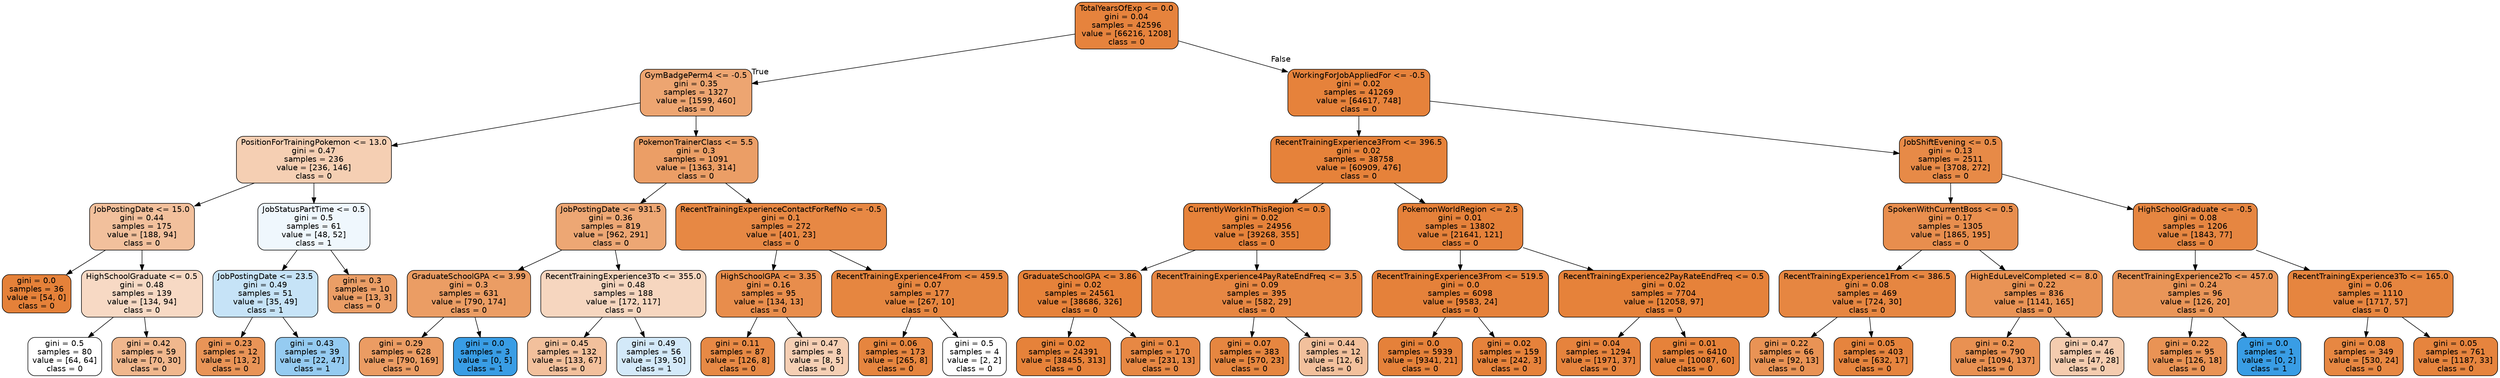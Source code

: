 digraph Tree {
node [shape=box, style="filled, rounded", color="black", fontname=helvetica] ;
edge [fontname=helvetica] ;
0 [label="TotalYearsOfExp <= 0.0\ngini = 0.04\nsamples = 42596\nvalue = [66216, 1208]\nclass = 0", fillcolor="#e58139fa"] ;
1 [label="GymBadgePerm4 <= -0.5\ngini = 0.35\nsamples = 1327\nvalue = [1599, 460]\nclass = 0", fillcolor="#e58139b6"] ;
0 -> 1 [labeldistance=2.5, labelangle=45, headlabel="True"] ;
2 [label="PositionForTrainingPokemon <= 13.0\ngini = 0.47\nsamples = 236\nvalue = [236, 146]\nclass = 0", fillcolor="#e5813961"] ;
1 -> 2 ;
3 [label="JobPostingDate <= 15.0\ngini = 0.44\nsamples = 175\nvalue = [188, 94]\nclass = 0", fillcolor="#e581397f"] ;
2 -> 3 ;
4 [label="gini = 0.0\nsamples = 36\nvalue = [54, 0]\nclass = 0", fillcolor="#e58139ff"] ;
3 -> 4 ;
5 [label="HighSchoolGraduate <= 0.5\ngini = 0.48\nsamples = 139\nvalue = [134, 94]\nclass = 0", fillcolor="#e581394c"] ;
3 -> 5 ;
6 [label="gini = 0.5\nsamples = 80\nvalue = [64, 64]\nclass = 0", fillcolor="#e5813900"] ;
5 -> 6 ;
7 [label="gini = 0.42\nsamples = 59\nvalue = [70, 30]\nclass = 0", fillcolor="#e5813992"] ;
5 -> 7 ;
8 [label="JobStatusPartTime <= 0.5\ngini = 0.5\nsamples = 61\nvalue = [48, 52]\nclass = 1", fillcolor="#399de514"] ;
2 -> 8 ;
9 [label="JobPostingDate <= 23.5\ngini = 0.49\nsamples = 51\nvalue = [35, 49]\nclass = 1", fillcolor="#399de549"] ;
8 -> 9 ;
10 [label="gini = 0.23\nsamples = 12\nvalue = [13, 2]\nclass = 0", fillcolor="#e58139d8"] ;
9 -> 10 ;
11 [label="gini = 0.43\nsamples = 39\nvalue = [22, 47]\nclass = 1", fillcolor="#399de588"] ;
9 -> 11 ;
12 [label="gini = 0.3\nsamples = 10\nvalue = [13, 3]\nclass = 0", fillcolor="#e58139c4"] ;
8 -> 12 ;
13 [label="PokemonTrainerClass <= 5.5\ngini = 0.3\nsamples = 1091\nvalue = [1363, 314]\nclass = 0", fillcolor="#e58139c4"] ;
1 -> 13 ;
14 [label="JobPostingDate <= 931.5\ngini = 0.36\nsamples = 819\nvalue = [962, 291]\nclass = 0", fillcolor="#e58139b2"] ;
13 -> 14 ;
15 [label="GraduateSchoolGPA <= 3.99\ngini = 0.3\nsamples = 631\nvalue = [790, 174]\nclass = 0", fillcolor="#e58139c7"] ;
14 -> 15 ;
16 [label="gini = 0.29\nsamples = 628\nvalue = [790, 169]\nclass = 0", fillcolor="#e58139c8"] ;
15 -> 16 ;
17 [label="gini = 0.0\nsamples = 3\nvalue = [0, 5]\nclass = 1", fillcolor="#399de5ff"] ;
15 -> 17 ;
18 [label="RecentTrainingExperience3To <= 355.0\ngini = 0.48\nsamples = 188\nvalue = [172, 117]\nclass = 0", fillcolor="#e5813952"] ;
14 -> 18 ;
19 [label="gini = 0.45\nsamples = 132\nvalue = [133, 67]\nclass = 0", fillcolor="#e581397f"] ;
18 -> 19 ;
20 [label="gini = 0.49\nsamples = 56\nvalue = [39, 50]\nclass = 1", fillcolor="#399de538"] ;
18 -> 20 ;
21 [label="RecentTrainingExperienceContactForRefNo <= -0.5\ngini = 0.1\nsamples = 272\nvalue = [401, 23]\nclass = 0", fillcolor="#e58139f0"] ;
13 -> 21 ;
22 [label="HighSchoolGPA <= 3.35\ngini = 0.16\nsamples = 95\nvalue = [134, 13]\nclass = 0", fillcolor="#e58139e6"] ;
21 -> 22 ;
23 [label="gini = 0.11\nsamples = 87\nvalue = [126, 8]\nclass = 0", fillcolor="#e58139ef"] ;
22 -> 23 ;
24 [label="gini = 0.47\nsamples = 8\nvalue = [8, 5]\nclass = 0", fillcolor="#e5813960"] ;
22 -> 24 ;
25 [label="RecentTrainingExperience4From <= 459.5\ngini = 0.07\nsamples = 177\nvalue = [267, 10]\nclass = 0", fillcolor="#e58139f5"] ;
21 -> 25 ;
26 [label="gini = 0.06\nsamples = 173\nvalue = [265, 8]\nclass = 0", fillcolor="#e58139f7"] ;
25 -> 26 ;
27 [label="gini = 0.5\nsamples = 4\nvalue = [2, 2]\nclass = 0", fillcolor="#e5813900"] ;
25 -> 27 ;
28 [label="WorkingForJobAppliedFor <= -0.5\ngini = 0.02\nsamples = 41269\nvalue = [64617, 748]\nclass = 0", fillcolor="#e58139fc"] ;
0 -> 28 [labeldistance=2.5, labelangle=-45, headlabel="False"] ;
29 [label="RecentTrainingExperience3From <= 396.5\ngini = 0.02\nsamples = 38758\nvalue = [60909, 476]\nclass = 0", fillcolor="#e58139fd"] ;
28 -> 29 ;
30 [label="CurrentlyWorkInThisRegion <= 0.5\ngini = 0.02\nsamples = 24956\nvalue = [39268, 355]\nclass = 0", fillcolor="#e58139fd"] ;
29 -> 30 ;
31 [label="GraduateSchoolGPA <= 3.86\ngini = 0.02\nsamples = 24561\nvalue = [38686, 326]\nclass = 0", fillcolor="#e58139fd"] ;
30 -> 31 ;
32 [label="gini = 0.02\nsamples = 24391\nvalue = [38455, 313]\nclass = 0", fillcolor="#e58139fd"] ;
31 -> 32 ;
33 [label="gini = 0.1\nsamples = 170\nvalue = [231, 13]\nclass = 0", fillcolor="#e58139f1"] ;
31 -> 33 ;
34 [label="RecentTrainingExperience4PayRateEndFreq <= 3.5\ngini = 0.09\nsamples = 395\nvalue = [582, 29]\nclass = 0", fillcolor="#e58139f2"] ;
30 -> 34 ;
35 [label="gini = 0.07\nsamples = 383\nvalue = [570, 23]\nclass = 0", fillcolor="#e58139f5"] ;
34 -> 35 ;
36 [label="gini = 0.44\nsamples = 12\nvalue = [12, 6]\nclass = 0", fillcolor="#e581397f"] ;
34 -> 36 ;
37 [label="PokemonWorldRegion <= 2.5\ngini = 0.01\nsamples = 13802\nvalue = [21641, 121]\nclass = 0", fillcolor="#e58139fe"] ;
29 -> 37 ;
38 [label="RecentTrainingExperience3From <= 519.5\ngini = 0.0\nsamples = 6098\nvalue = [9583, 24]\nclass = 0", fillcolor="#e58139fe"] ;
37 -> 38 ;
39 [label="gini = 0.0\nsamples = 5939\nvalue = [9341, 21]\nclass = 0", fillcolor="#e58139fe"] ;
38 -> 39 ;
40 [label="gini = 0.02\nsamples = 159\nvalue = [242, 3]\nclass = 0", fillcolor="#e58139fc"] ;
38 -> 40 ;
41 [label="RecentTrainingExperience2PayRateEndFreq <= 0.5\ngini = 0.02\nsamples = 7704\nvalue = [12058, 97]\nclass = 0", fillcolor="#e58139fd"] ;
37 -> 41 ;
42 [label="gini = 0.04\nsamples = 1294\nvalue = [1971, 37]\nclass = 0", fillcolor="#e58139fa"] ;
41 -> 42 ;
43 [label="gini = 0.01\nsamples = 6410\nvalue = [10087, 60]\nclass = 0", fillcolor="#e58139fd"] ;
41 -> 43 ;
44 [label="JobShiftEvening <= 0.5\ngini = 0.13\nsamples = 2511\nvalue = [3708, 272]\nclass = 0", fillcolor="#e58139ec"] ;
28 -> 44 ;
45 [label="SpokenWithCurrentBoss <= 0.5\ngini = 0.17\nsamples = 1305\nvalue = [1865, 195]\nclass = 0", fillcolor="#e58139e4"] ;
44 -> 45 ;
46 [label="RecentTrainingExperience1From <= 386.5\ngini = 0.08\nsamples = 469\nvalue = [724, 30]\nclass = 0", fillcolor="#e58139f4"] ;
45 -> 46 ;
47 [label="gini = 0.22\nsamples = 66\nvalue = [92, 13]\nclass = 0", fillcolor="#e58139db"] ;
46 -> 47 ;
48 [label="gini = 0.05\nsamples = 403\nvalue = [632, 17]\nclass = 0", fillcolor="#e58139f8"] ;
46 -> 48 ;
49 [label="HighEduLevelCompleted <= 8.0\ngini = 0.22\nsamples = 836\nvalue = [1141, 165]\nclass = 0", fillcolor="#e58139da"] ;
45 -> 49 ;
50 [label="gini = 0.2\nsamples = 790\nvalue = [1094, 137]\nclass = 0", fillcolor="#e58139df"] ;
49 -> 50 ;
51 [label="gini = 0.47\nsamples = 46\nvalue = [47, 28]\nclass = 0", fillcolor="#e5813967"] ;
49 -> 51 ;
52 [label="HighSchoolGraduate <= -0.5\ngini = 0.08\nsamples = 1206\nvalue = [1843, 77]\nclass = 0", fillcolor="#e58139f4"] ;
44 -> 52 ;
53 [label="RecentTrainingExperience2To <= 457.0\ngini = 0.24\nsamples = 96\nvalue = [126, 20]\nclass = 0", fillcolor="#e58139d7"] ;
52 -> 53 ;
54 [label="gini = 0.22\nsamples = 95\nvalue = [126, 18]\nclass = 0", fillcolor="#e58139db"] ;
53 -> 54 ;
55 [label="gini = 0.0\nsamples = 1\nvalue = [0, 2]\nclass = 1", fillcolor="#399de5ff"] ;
53 -> 55 ;
56 [label="RecentTrainingExperience3To <= 165.0\ngini = 0.06\nsamples = 1110\nvalue = [1717, 57]\nclass = 0", fillcolor="#e58139f7"] ;
52 -> 56 ;
57 [label="gini = 0.08\nsamples = 349\nvalue = [530, 24]\nclass = 0", fillcolor="#e58139f3"] ;
56 -> 57 ;
58 [label="gini = 0.05\nsamples = 761\nvalue = [1187, 33]\nclass = 0", fillcolor="#e58139f8"] ;
56 -> 58 ;
}